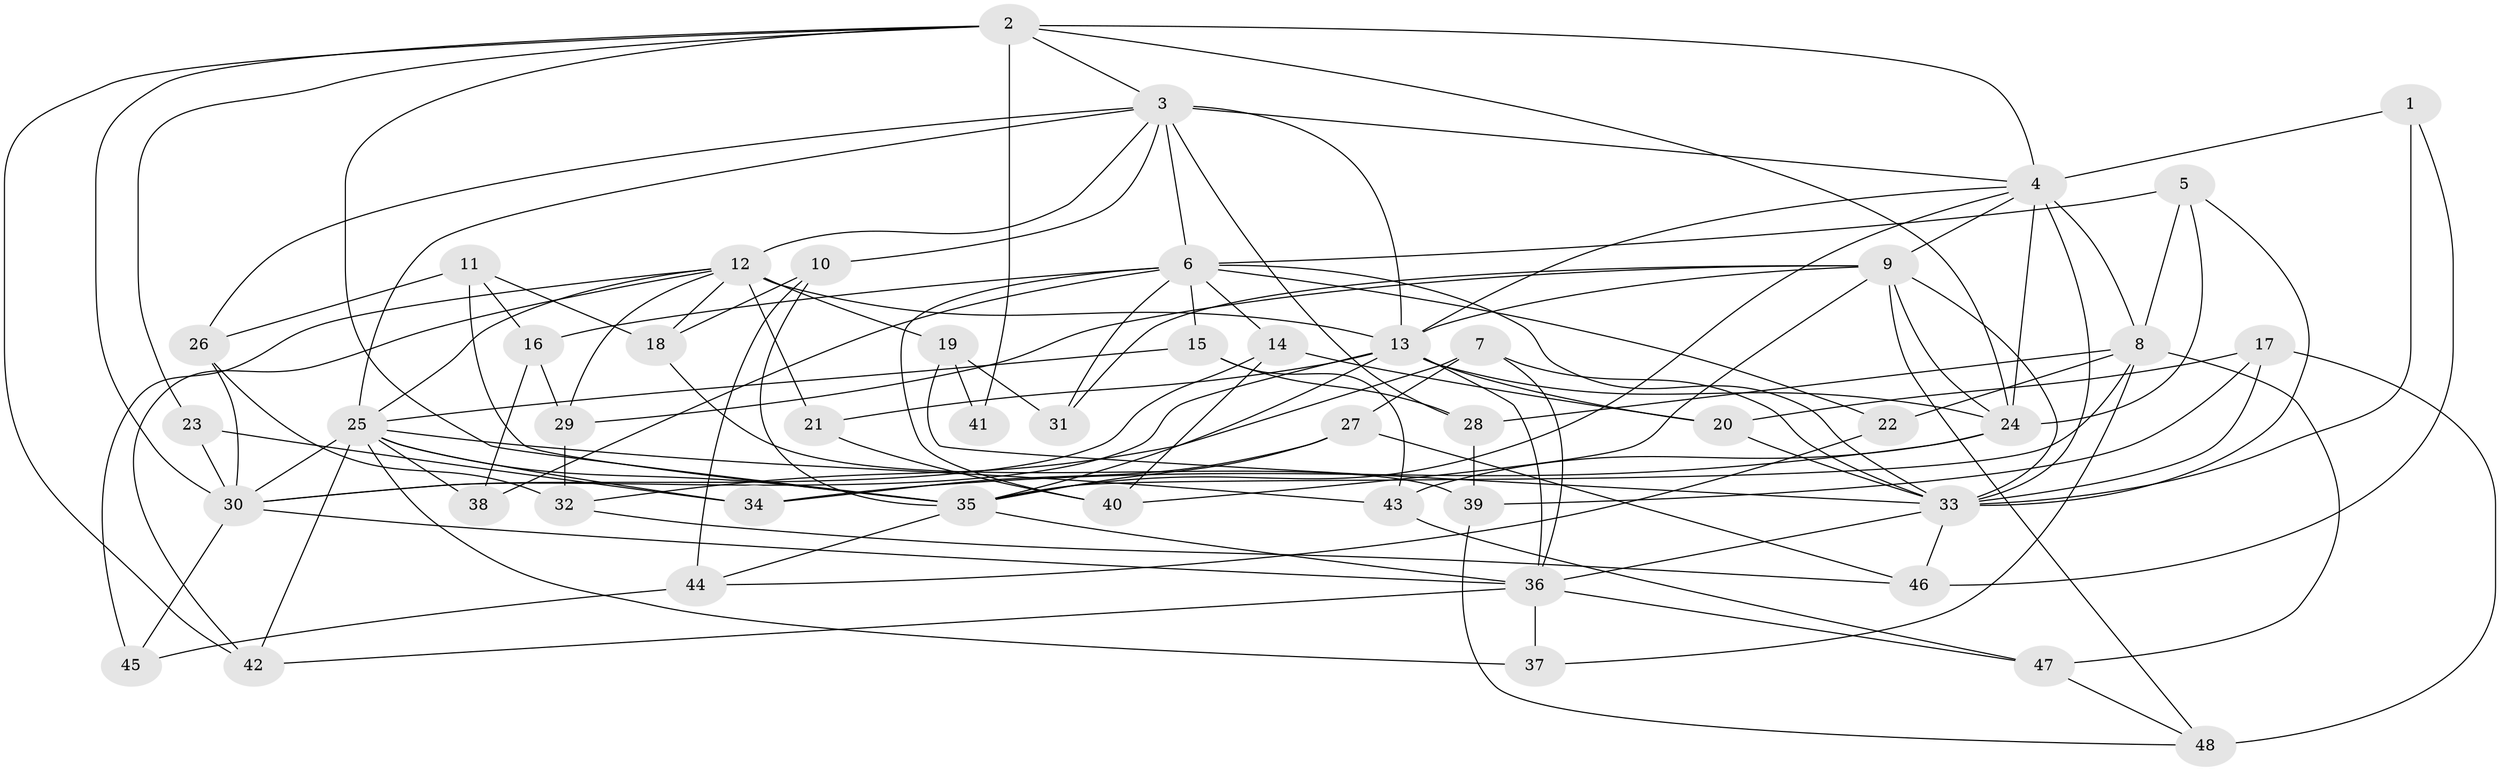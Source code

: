 // original degree distribution, {4: 1.0}
// Generated by graph-tools (version 1.1) at 2025/38/03/09/25 02:38:05]
// undirected, 48 vertices, 125 edges
graph export_dot {
graph [start="1"]
  node [color=gray90,style=filled];
  1;
  2;
  3;
  4;
  5;
  6;
  7;
  8;
  9;
  10;
  11;
  12;
  13;
  14;
  15;
  16;
  17;
  18;
  19;
  20;
  21;
  22;
  23;
  24;
  25;
  26;
  27;
  28;
  29;
  30;
  31;
  32;
  33;
  34;
  35;
  36;
  37;
  38;
  39;
  40;
  41;
  42;
  43;
  44;
  45;
  46;
  47;
  48;
  1 -- 4 [weight=1.0];
  1 -- 33 [weight=2.0];
  1 -- 46 [weight=1.0];
  2 -- 3 [weight=1.0];
  2 -- 4 [weight=1.0];
  2 -- 23 [weight=1.0];
  2 -- 24 [weight=1.0];
  2 -- 30 [weight=1.0];
  2 -- 35 [weight=1.0];
  2 -- 41 [weight=3.0];
  2 -- 42 [weight=1.0];
  3 -- 4 [weight=2.0];
  3 -- 6 [weight=1.0];
  3 -- 10 [weight=1.0];
  3 -- 12 [weight=1.0];
  3 -- 13 [weight=1.0];
  3 -- 25 [weight=1.0];
  3 -- 26 [weight=1.0];
  3 -- 28 [weight=1.0];
  4 -- 8 [weight=2.0];
  4 -- 9 [weight=2.0];
  4 -- 13 [weight=1.0];
  4 -- 24 [weight=1.0];
  4 -- 33 [weight=1.0];
  4 -- 35 [weight=1.0];
  5 -- 6 [weight=1.0];
  5 -- 8 [weight=1.0];
  5 -- 24 [weight=1.0];
  5 -- 33 [weight=1.0];
  6 -- 14 [weight=1.0];
  6 -- 15 [weight=1.0];
  6 -- 16 [weight=1.0];
  6 -- 22 [weight=2.0];
  6 -- 31 [weight=2.0];
  6 -- 33 [weight=1.0];
  6 -- 38 [weight=1.0];
  6 -- 40 [weight=1.0];
  7 -- 27 [weight=1.0];
  7 -- 32 [weight=1.0];
  7 -- 33 [weight=1.0];
  7 -- 36 [weight=1.0];
  8 -- 22 [weight=1.0];
  8 -- 28 [weight=1.0];
  8 -- 35 [weight=1.0];
  8 -- 37 [weight=1.0];
  8 -- 47 [weight=1.0];
  9 -- 13 [weight=1.0];
  9 -- 24 [weight=2.0];
  9 -- 29 [weight=1.0];
  9 -- 31 [weight=1.0];
  9 -- 33 [weight=1.0];
  9 -- 40 [weight=1.0];
  9 -- 48 [weight=1.0];
  10 -- 18 [weight=1.0];
  10 -- 35 [weight=1.0];
  10 -- 44 [weight=1.0];
  11 -- 16 [weight=1.0];
  11 -- 18 [weight=1.0];
  11 -- 26 [weight=1.0];
  11 -- 35 [weight=1.0];
  12 -- 13 [weight=3.0];
  12 -- 18 [weight=1.0];
  12 -- 19 [weight=1.0];
  12 -- 21 [weight=2.0];
  12 -- 25 [weight=1.0];
  12 -- 29 [weight=1.0];
  12 -- 42 [weight=1.0];
  12 -- 45 [weight=1.0];
  13 -- 20 [weight=1.0];
  13 -- 21 [weight=1.0];
  13 -- 24 [weight=1.0];
  13 -- 30 [weight=1.0];
  13 -- 35 [weight=1.0];
  13 -- 36 [weight=1.0];
  14 -- 20 [weight=1.0];
  14 -- 30 [weight=1.0];
  14 -- 40 [weight=1.0];
  15 -- 25 [weight=1.0];
  15 -- 28 [weight=1.0];
  15 -- 43 [weight=1.0];
  16 -- 29 [weight=1.0];
  16 -- 38 [weight=1.0];
  17 -- 20 [weight=1.0];
  17 -- 33 [weight=1.0];
  17 -- 39 [weight=1.0];
  17 -- 48 [weight=1.0];
  18 -- 39 [weight=1.0];
  19 -- 31 [weight=1.0];
  19 -- 33 [weight=1.0];
  19 -- 41 [weight=1.0];
  20 -- 33 [weight=1.0];
  21 -- 40 [weight=1.0];
  22 -- 44 [weight=1.0];
  23 -- 30 [weight=2.0];
  23 -- 34 [weight=1.0];
  24 -- 34 [weight=1.0];
  24 -- 43 [weight=1.0];
  25 -- 30 [weight=1.0];
  25 -- 34 [weight=1.0];
  25 -- 35 [weight=1.0];
  25 -- 37 [weight=2.0];
  25 -- 38 [weight=2.0];
  25 -- 42 [weight=1.0];
  25 -- 43 [weight=1.0];
  26 -- 30 [weight=1.0];
  26 -- 32 [weight=1.0];
  27 -- 34 [weight=1.0];
  27 -- 35 [weight=1.0];
  27 -- 46 [weight=1.0];
  28 -- 39 [weight=1.0];
  29 -- 32 [weight=1.0];
  30 -- 36 [weight=1.0];
  30 -- 45 [weight=2.0];
  32 -- 46 [weight=1.0];
  33 -- 36 [weight=1.0];
  33 -- 46 [weight=1.0];
  35 -- 36 [weight=1.0];
  35 -- 44 [weight=1.0];
  36 -- 37 [weight=1.0];
  36 -- 42 [weight=1.0];
  36 -- 47 [weight=1.0];
  39 -- 48 [weight=1.0];
  43 -- 47 [weight=1.0];
  44 -- 45 [weight=1.0];
  47 -- 48 [weight=1.0];
}
